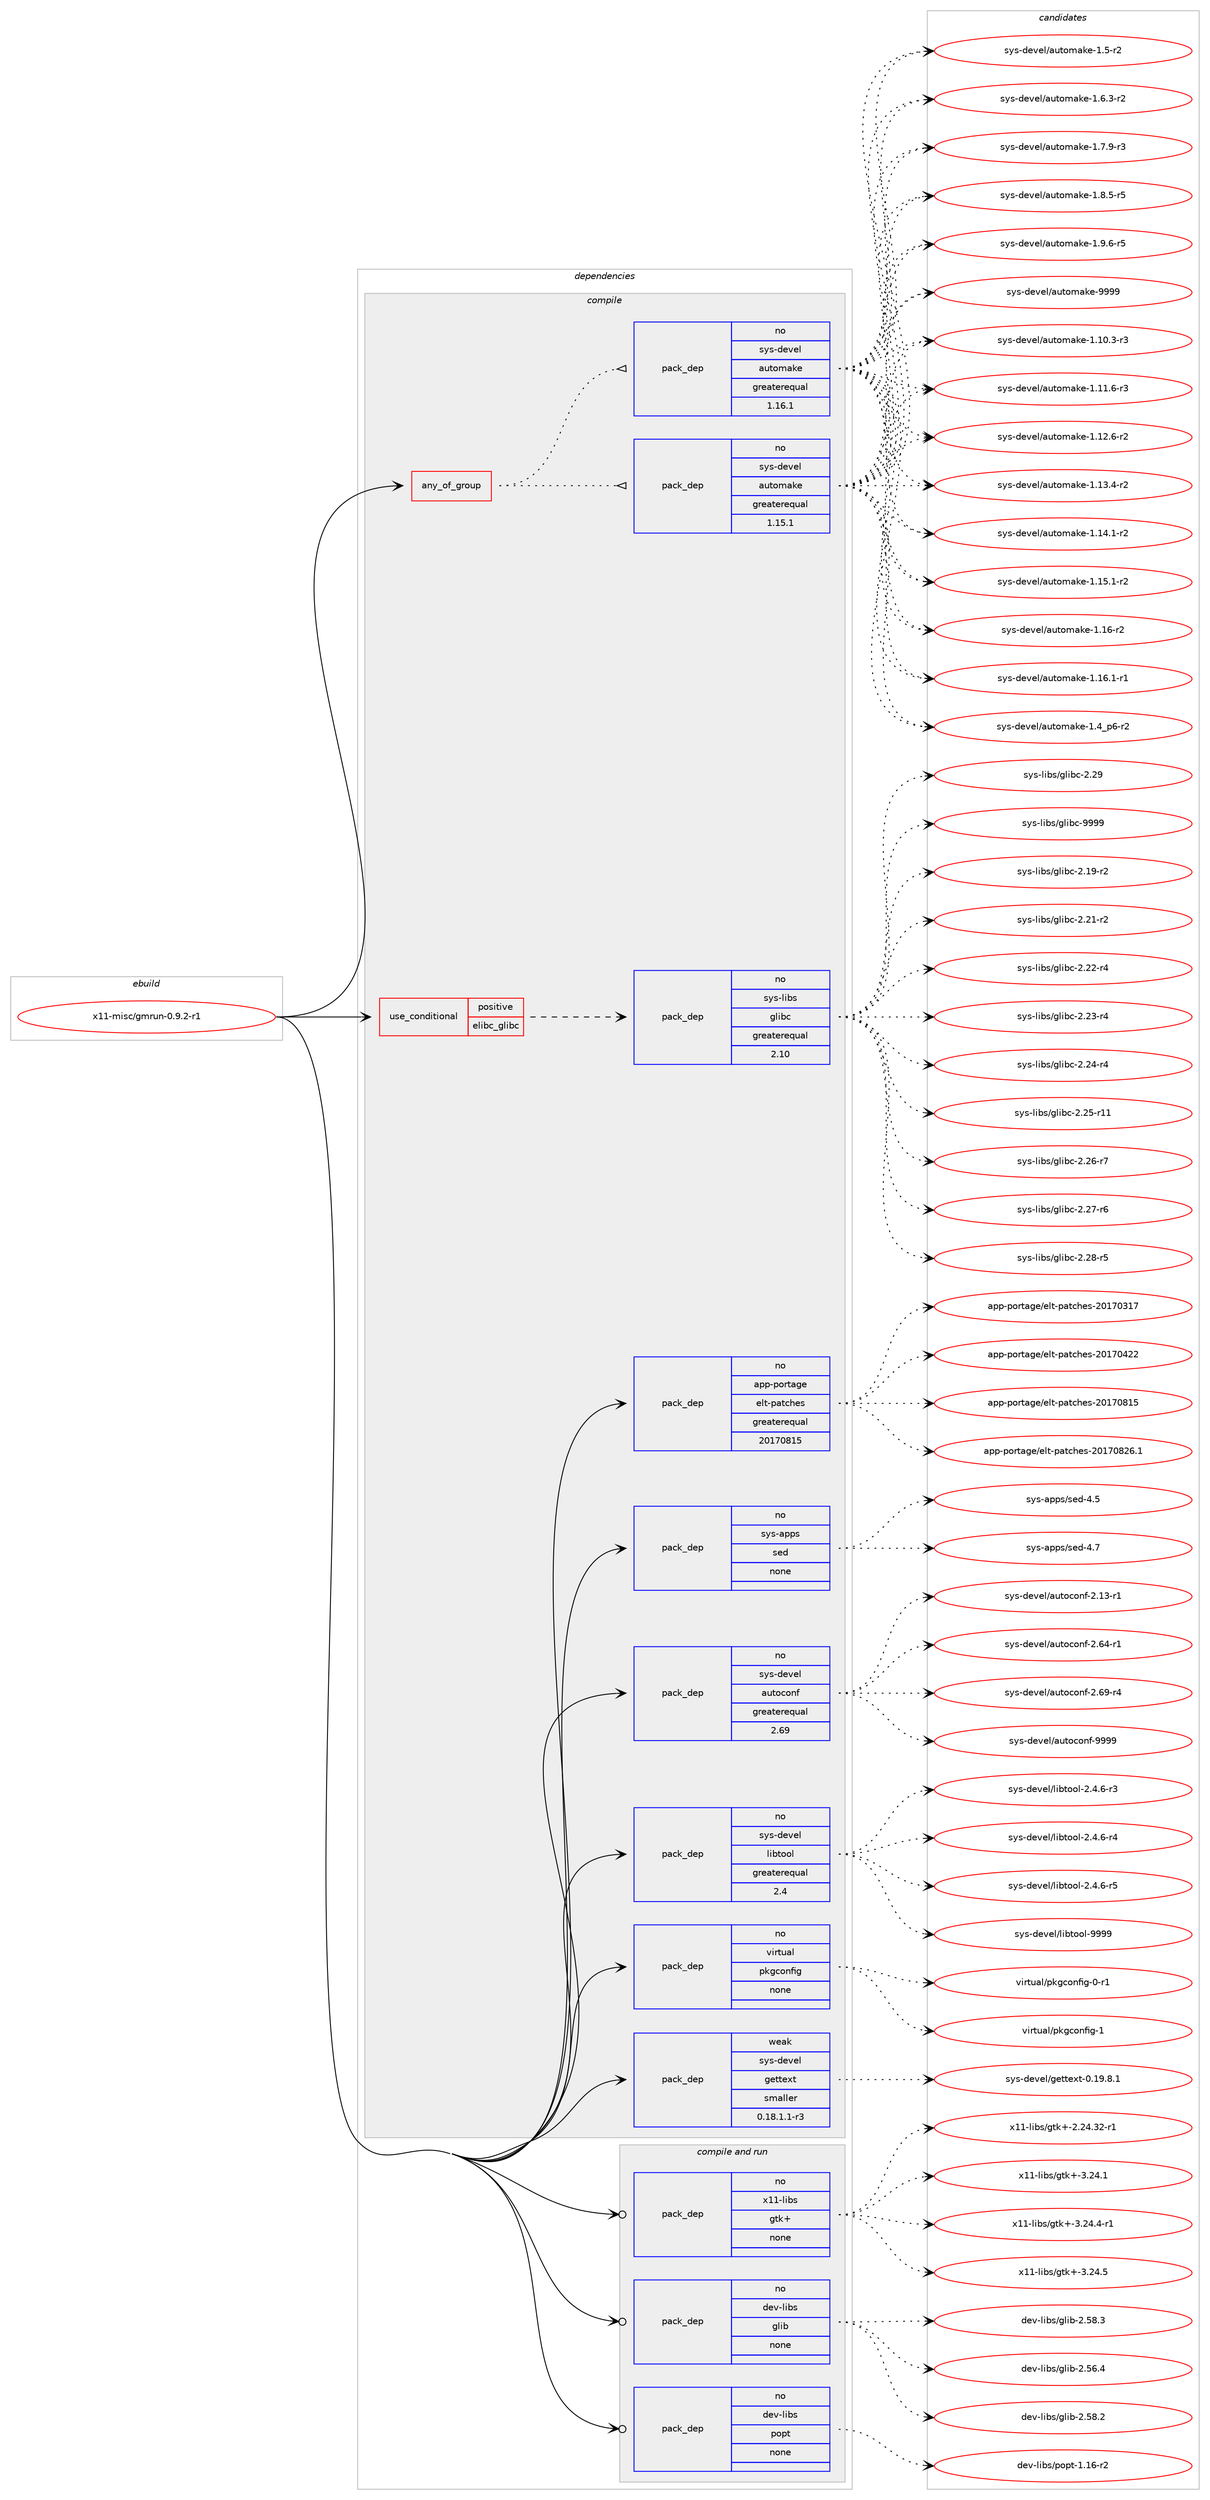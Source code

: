 digraph prolog {

# *************
# Graph options
# *************

newrank=true;
concentrate=true;
compound=true;
graph [rankdir=LR,fontname=Helvetica,fontsize=10,ranksep=1.5];#, ranksep=2.5, nodesep=0.2];
edge  [arrowhead=vee];
node  [fontname=Helvetica,fontsize=10];

# **********
# The ebuild
# **********

subgraph cluster_leftcol {
color=gray;
rank=same;
label=<<i>ebuild</i>>;
id [label="x11-misc/gmrun-0.9.2-r1", color=red, width=4, href="../x11-misc/gmrun-0.9.2-r1.svg"];
}

# ****************
# The dependencies
# ****************

subgraph cluster_midcol {
color=gray;
label=<<i>dependencies</i>>;
subgraph cluster_compile {
fillcolor="#eeeeee";
style=filled;
label=<<i>compile</i>>;
subgraph any28667 {
dependency1762765 [label=<<TABLE BORDER="0" CELLBORDER="1" CELLSPACING="0" CELLPADDING="4"><TR><TD CELLPADDING="10">any_of_group</TD></TR></TABLE>>, shape=none, color=red];subgraph pack1266631 {
dependency1762766 [label=<<TABLE BORDER="0" CELLBORDER="1" CELLSPACING="0" CELLPADDING="4" WIDTH="220"><TR><TD ROWSPAN="6" CELLPADDING="30">pack_dep</TD></TR><TR><TD WIDTH="110">no</TD></TR><TR><TD>sys-devel</TD></TR><TR><TD>automake</TD></TR><TR><TD>greaterequal</TD></TR><TR><TD>1.16.1</TD></TR></TABLE>>, shape=none, color=blue];
}
dependency1762765:e -> dependency1762766:w [weight=20,style="dotted",arrowhead="oinv"];
subgraph pack1266632 {
dependency1762767 [label=<<TABLE BORDER="0" CELLBORDER="1" CELLSPACING="0" CELLPADDING="4" WIDTH="220"><TR><TD ROWSPAN="6" CELLPADDING="30">pack_dep</TD></TR><TR><TD WIDTH="110">no</TD></TR><TR><TD>sys-devel</TD></TR><TR><TD>automake</TD></TR><TR><TD>greaterequal</TD></TR><TR><TD>1.15.1</TD></TR></TABLE>>, shape=none, color=blue];
}
dependency1762765:e -> dependency1762767:w [weight=20,style="dotted",arrowhead="oinv"];
}
id:e -> dependency1762765:w [weight=20,style="solid",arrowhead="vee"];
subgraph cond466459 {
dependency1762768 [label=<<TABLE BORDER="0" CELLBORDER="1" CELLSPACING="0" CELLPADDING="4"><TR><TD ROWSPAN="3" CELLPADDING="10">use_conditional</TD></TR><TR><TD>positive</TD></TR><TR><TD>elibc_glibc</TD></TR></TABLE>>, shape=none, color=red];
subgraph pack1266633 {
dependency1762769 [label=<<TABLE BORDER="0" CELLBORDER="1" CELLSPACING="0" CELLPADDING="4" WIDTH="220"><TR><TD ROWSPAN="6" CELLPADDING="30">pack_dep</TD></TR><TR><TD WIDTH="110">no</TD></TR><TR><TD>sys-libs</TD></TR><TR><TD>glibc</TD></TR><TR><TD>greaterequal</TD></TR><TR><TD>2.10</TD></TR></TABLE>>, shape=none, color=blue];
}
dependency1762768:e -> dependency1762769:w [weight=20,style="dashed",arrowhead="vee"];
}
id:e -> dependency1762768:w [weight=20,style="solid",arrowhead="vee"];
subgraph pack1266634 {
dependency1762770 [label=<<TABLE BORDER="0" CELLBORDER="1" CELLSPACING="0" CELLPADDING="4" WIDTH="220"><TR><TD ROWSPAN="6" CELLPADDING="30">pack_dep</TD></TR><TR><TD WIDTH="110">no</TD></TR><TR><TD>app-portage</TD></TR><TR><TD>elt-patches</TD></TR><TR><TD>greaterequal</TD></TR><TR><TD>20170815</TD></TR></TABLE>>, shape=none, color=blue];
}
id:e -> dependency1762770:w [weight=20,style="solid",arrowhead="vee"];
subgraph pack1266635 {
dependency1762771 [label=<<TABLE BORDER="0" CELLBORDER="1" CELLSPACING="0" CELLPADDING="4" WIDTH="220"><TR><TD ROWSPAN="6" CELLPADDING="30">pack_dep</TD></TR><TR><TD WIDTH="110">no</TD></TR><TR><TD>sys-apps</TD></TR><TR><TD>sed</TD></TR><TR><TD>none</TD></TR><TR><TD></TD></TR></TABLE>>, shape=none, color=blue];
}
id:e -> dependency1762771:w [weight=20,style="solid",arrowhead="vee"];
subgraph pack1266636 {
dependency1762772 [label=<<TABLE BORDER="0" CELLBORDER="1" CELLSPACING="0" CELLPADDING="4" WIDTH="220"><TR><TD ROWSPAN="6" CELLPADDING="30">pack_dep</TD></TR><TR><TD WIDTH="110">no</TD></TR><TR><TD>sys-devel</TD></TR><TR><TD>autoconf</TD></TR><TR><TD>greaterequal</TD></TR><TR><TD>2.69</TD></TR></TABLE>>, shape=none, color=blue];
}
id:e -> dependency1762772:w [weight=20,style="solid",arrowhead="vee"];
subgraph pack1266637 {
dependency1762773 [label=<<TABLE BORDER="0" CELLBORDER="1" CELLSPACING="0" CELLPADDING="4" WIDTH="220"><TR><TD ROWSPAN="6" CELLPADDING="30">pack_dep</TD></TR><TR><TD WIDTH="110">no</TD></TR><TR><TD>sys-devel</TD></TR><TR><TD>libtool</TD></TR><TR><TD>greaterequal</TD></TR><TR><TD>2.4</TD></TR></TABLE>>, shape=none, color=blue];
}
id:e -> dependency1762773:w [weight=20,style="solid",arrowhead="vee"];
subgraph pack1266638 {
dependency1762774 [label=<<TABLE BORDER="0" CELLBORDER="1" CELLSPACING="0" CELLPADDING="4" WIDTH="220"><TR><TD ROWSPAN="6" CELLPADDING="30">pack_dep</TD></TR><TR><TD WIDTH="110">no</TD></TR><TR><TD>virtual</TD></TR><TR><TD>pkgconfig</TD></TR><TR><TD>none</TD></TR><TR><TD></TD></TR></TABLE>>, shape=none, color=blue];
}
id:e -> dependency1762774:w [weight=20,style="solid",arrowhead="vee"];
subgraph pack1266639 {
dependency1762775 [label=<<TABLE BORDER="0" CELLBORDER="1" CELLSPACING="0" CELLPADDING="4" WIDTH="220"><TR><TD ROWSPAN="6" CELLPADDING="30">pack_dep</TD></TR><TR><TD WIDTH="110">weak</TD></TR><TR><TD>sys-devel</TD></TR><TR><TD>gettext</TD></TR><TR><TD>smaller</TD></TR><TR><TD>0.18.1.1-r3</TD></TR></TABLE>>, shape=none, color=blue];
}
id:e -> dependency1762775:w [weight=20,style="solid",arrowhead="vee"];
}
subgraph cluster_compileandrun {
fillcolor="#eeeeee";
style=filled;
label=<<i>compile and run</i>>;
subgraph pack1266640 {
dependency1762776 [label=<<TABLE BORDER="0" CELLBORDER="1" CELLSPACING="0" CELLPADDING="4" WIDTH="220"><TR><TD ROWSPAN="6" CELLPADDING="30">pack_dep</TD></TR><TR><TD WIDTH="110">no</TD></TR><TR><TD>dev-libs</TD></TR><TR><TD>glib</TD></TR><TR><TD>none</TD></TR><TR><TD></TD></TR></TABLE>>, shape=none, color=blue];
}
id:e -> dependency1762776:w [weight=20,style="solid",arrowhead="odotvee"];
subgraph pack1266641 {
dependency1762777 [label=<<TABLE BORDER="0" CELLBORDER="1" CELLSPACING="0" CELLPADDING="4" WIDTH="220"><TR><TD ROWSPAN="6" CELLPADDING="30">pack_dep</TD></TR><TR><TD WIDTH="110">no</TD></TR><TR><TD>dev-libs</TD></TR><TR><TD>popt</TD></TR><TR><TD>none</TD></TR><TR><TD></TD></TR></TABLE>>, shape=none, color=blue];
}
id:e -> dependency1762777:w [weight=20,style="solid",arrowhead="odotvee"];
subgraph pack1266642 {
dependency1762778 [label=<<TABLE BORDER="0" CELLBORDER="1" CELLSPACING="0" CELLPADDING="4" WIDTH="220"><TR><TD ROWSPAN="6" CELLPADDING="30">pack_dep</TD></TR><TR><TD WIDTH="110">no</TD></TR><TR><TD>x11-libs</TD></TR><TR><TD>gtk+</TD></TR><TR><TD>none</TD></TR><TR><TD></TD></TR></TABLE>>, shape=none, color=blue];
}
id:e -> dependency1762778:w [weight=20,style="solid",arrowhead="odotvee"];
}
subgraph cluster_run {
fillcolor="#eeeeee";
style=filled;
label=<<i>run</i>>;
}
}

# **************
# The candidates
# **************

subgraph cluster_choices {
rank=same;
color=gray;
label=<<i>candidates</i>>;

subgraph choice1266631 {
color=black;
nodesep=1;
choice11512111545100101118101108479711711611110997107101454946494846514511451 [label="sys-devel/automake-1.10.3-r3", color=red, width=4,href="../sys-devel/automake-1.10.3-r3.svg"];
choice11512111545100101118101108479711711611110997107101454946494946544511451 [label="sys-devel/automake-1.11.6-r3", color=red, width=4,href="../sys-devel/automake-1.11.6-r3.svg"];
choice11512111545100101118101108479711711611110997107101454946495046544511450 [label="sys-devel/automake-1.12.6-r2", color=red, width=4,href="../sys-devel/automake-1.12.6-r2.svg"];
choice11512111545100101118101108479711711611110997107101454946495146524511450 [label="sys-devel/automake-1.13.4-r2", color=red, width=4,href="../sys-devel/automake-1.13.4-r2.svg"];
choice11512111545100101118101108479711711611110997107101454946495246494511450 [label="sys-devel/automake-1.14.1-r2", color=red, width=4,href="../sys-devel/automake-1.14.1-r2.svg"];
choice11512111545100101118101108479711711611110997107101454946495346494511450 [label="sys-devel/automake-1.15.1-r2", color=red, width=4,href="../sys-devel/automake-1.15.1-r2.svg"];
choice1151211154510010111810110847971171161111099710710145494649544511450 [label="sys-devel/automake-1.16-r2", color=red, width=4,href="../sys-devel/automake-1.16-r2.svg"];
choice11512111545100101118101108479711711611110997107101454946495446494511449 [label="sys-devel/automake-1.16.1-r1", color=red, width=4,href="../sys-devel/automake-1.16.1-r1.svg"];
choice115121115451001011181011084797117116111109971071014549465295112544511450 [label="sys-devel/automake-1.4_p6-r2", color=red, width=4,href="../sys-devel/automake-1.4_p6-r2.svg"];
choice11512111545100101118101108479711711611110997107101454946534511450 [label="sys-devel/automake-1.5-r2", color=red, width=4,href="../sys-devel/automake-1.5-r2.svg"];
choice115121115451001011181011084797117116111109971071014549465446514511450 [label="sys-devel/automake-1.6.3-r2", color=red, width=4,href="../sys-devel/automake-1.6.3-r2.svg"];
choice115121115451001011181011084797117116111109971071014549465546574511451 [label="sys-devel/automake-1.7.9-r3", color=red, width=4,href="../sys-devel/automake-1.7.9-r3.svg"];
choice115121115451001011181011084797117116111109971071014549465646534511453 [label="sys-devel/automake-1.8.5-r5", color=red, width=4,href="../sys-devel/automake-1.8.5-r5.svg"];
choice115121115451001011181011084797117116111109971071014549465746544511453 [label="sys-devel/automake-1.9.6-r5", color=red, width=4,href="../sys-devel/automake-1.9.6-r5.svg"];
choice115121115451001011181011084797117116111109971071014557575757 [label="sys-devel/automake-9999", color=red, width=4,href="../sys-devel/automake-9999.svg"];
dependency1762766:e -> choice11512111545100101118101108479711711611110997107101454946494846514511451:w [style=dotted,weight="100"];
dependency1762766:e -> choice11512111545100101118101108479711711611110997107101454946494946544511451:w [style=dotted,weight="100"];
dependency1762766:e -> choice11512111545100101118101108479711711611110997107101454946495046544511450:w [style=dotted,weight="100"];
dependency1762766:e -> choice11512111545100101118101108479711711611110997107101454946495146524511450:w [style=dotted,weight="100"];
dependency1762766:e -> choice11512111545100101118101108479711711611110997107101454946495246494511450:w [style=dotted,weight="100"];
dependency1762766:e -> choice11512111545100101118101108479711711611110997107101454946495346494511450:w [style=dotted,weight="100"];
dependency1762766:e -> choice1151211154510010111810110847971171161111099710710145494649544511450:w [style=dotted,weight="100"];
dependency1762766:e -> choice11512111545100101118101108479711711611110997107101454946495446494511449:w [style=dotted,weight="100"];
dependency1762766:e -> choice115121115451001011181011084797117116111109971071014549465295112544511450:w [style=dotted,weight="100"];
dependency1762766:e -> choice11512111545100101118101108479711711611110997107101454946534511450:w [style=dotted,weight="100"];
dependency1762766:e -> choice115121115451001011181011084797117116111109971071014549465446514511450:w [style=dotted,weight="100"];
dependency1762766:e -> choice115121115451001011181011084797117116111109971071014549465546574511451:w [style=dotted,weight="100"];
dependency1762766:e -> choice115121115451001011181011084797117116111109971071014549465646534511453:w [style=dotted,weight="100"];
dependency1762766:e -> choice115121115451001011181011084797117116111109971071014549465746544511453:w [style=dotted,weight="100"];
dependency1762766:e -> choice115121115451001011181011084797117116111109971071014557575757:w [style=dotted,weight="100"];
}
subgraph choice1266632 {
color=black;
nodesep=1;
choice11512111545100101118101108479711711611110997107101454946494846514511451 [label="sys-devel/automake-1.10.3-r3", color=red, width=4,href="../sys-devel/automake-1.10.3-r3.svg"];
choice11512111545100101118101108479711711611110997107101454946494946544511451 [label="sys-devel/automake-1.11.6-r3", color=red, width=4,href="../sys-devel/automake-1.11.6-r3.svg"];
choice11512111545100101118101108479711711611110997107101454946495046544511450 [label="sys-devel/automake-1.12.6-r2", color=red, width=4,href="../sys-devel/automake-1.12.6-r2.svg"];
choice11512111545100101118101108479711711611110997107101454946495146524511450 [label="sys-devel/automake-1.13.4-r2", color=red, width=4,href="../sys-devel/automake-1.13.4-r2.svg"];
choice11512111545100101118101108479711711611110997107101454946495246494511450 [label="sys-devel/automake-1.14.1-r2", color=red, width=4,href="../sys-devel/automake-1.14.1-r2.svg"];
choice11512111545100101118101108479711711611110997107101454946495346494511450 [label="sys-devel/automake-1.15.1-r2", color=red, width=4,href="../sys-devel/automake-1.15.1-r2.svg"];
choice1151211154510010111810110847971171161111099710710145494649544511450 [label="sys-devel/automake-1.16-r2", color=red, width=4,href="../sys-devel/automake-1.16-r2.svg"];
choice11512111545100101118101108479711711611110997107101454946495446494511449 [label="sys-devel/automake-1.16.1-r1", color=red, width=4,href="../sys-devel/automake-1.16.1-r1.svg"];
choice115121115451001011181011084797117116111109971071014549465295112544511450 [label="sys-devel/automake-1.4_p6-r2", color=red, width=4,href="../sys-devel/automake-1.4_p6-r2.svg"];
choice11512111545100101118101108479711711611110997107101454946534511450 [label="sys-devel/automake-1.5-r2", color=red, width=4,href="../sys-devel/automake-1.5-r2.svg"];
choice115121115451001011181011084797117116111109971071014549465446514511450 [label="sys-devel/automake-1.6.3-r2", color=red, width=4,href="../sys-devel/automake-1.6.3-r2.svg"];
choice115121115451001011181011084797117116111109971071014549465546574511451 [label="sys-devel/automake-1.7.9-r3", color=red, width=4,href="../sys-devel/automake-1.7.9-r3.svg"];
choice115121115451001011181011084797117116111109971071014549465646534511453 [label="sys-devel/automake-1.8.5-r5", color=red, width=4,href="../sys-devel/automake-1.8.5-r5.svg"];
choice115121115451001011181011084797117116111109971071014549465746544511453 [label="sys-devel/automake-1.9.6-r5", color=red, width=4,href="../sys-devel/automake-1.9.6-r5.svg"];
choice115121115451001011181011084797117116111109971071014557575757 [label="sys-devel/automake-9999", color=red, width=4,href="../sys-devel/automake-9999.svg"];
dependency1762767:e -> choice11512111545100101118101108479711711611110997107101454946494846514511451:w [style=dotted,weight="100"];
dependency1762767:e -> choice11512111545100101118101108479711711611110997107101454946494946544511451:w [style=dotted,weight="100"];
dependency1762767:e -> choice11512111545100101118101108479711711611110997107101454946495046544511450:w [style=dotted,weight="100"];
dependency1762767:e -> choice11512111545100101118101108479711711611110997107101454946495146524511450:w [style=dotted,weight="100"];
dependency1762767:e -> choice11512111545100101118101108479711711611110997107101454946495246494511450:w [style=dotted,weight="100"];
dependency1762767:e -> choice11512111545100101118101108479711711611110997107101454946495346494511450:w [style=dotted,weight="100"];
dependency1762767:e -> choice1151211154510010111810110847971171161111099710710145494649544511450:w [style=dotted,weight="100"];
dependency1762767:e -> choice11512111545100101118101108479711711611110997107101454946495446494511449:w [style=dotted,weight="100"];
dependency1762767:e -> choice115121115451001011181011084797117116111109971071014549465295112544511450:w [style=dotted,weight="100"];
dependency1762767:e -> choice11512111545100101118101108479711711611110997107101454946534511450:w [style=dotted,weight="100"];
dependency1762767:e -> choice115121115451001011181011084797117116111109971071014549465446514511450:w [style=dotted,weight="100"];
dependency1762767:e -> choice115121115451001011181011084797117116111109971071014549465546574511451:w [style=dotted,weight="100"];
dependency1762767:e -> choice115121115451001011181011084797117116111109971071014549465646534511453:w [style=dotted,weight="100"];
dependency1762767:e -> choice115121115451001011181011084797117116111109971071014549465746544511453:w [style=dotted,weight="100"];
dependency1762767:e -> choice115121115451001011181011084797117116111109971071014557575757:w [style=dotted,weight="100"];
}
subgraph choice1266633 {
color=black;
nodesep=1;
choice115121115451081059811547103108105989945504649574511450 [label="sys-libs/glibc-2.19-r2", color=red, width=4,href="../sys-libs/glibc-2.19-r2.svg"];
choice115121115451081059811547103108105989945504650494511450 [label="sys-libs/glibc-2.21-r2", color=red, width=4,href="../sys-libs/glibc-2.21-r2.svg"];
choice115121115451081059811547103108105989945504650504511452 [label="sys-libs/glibc-2.22-r4", color=red, width=4,href="../sys-libs/glibc-2.22-r4.svg"];
choice115121115451081059811547103108105989945504650514511452 [label="sys-libs/glibc-2.23-r4", color=red, width=4,href="../sys-libs/glibc-2.23-r4.svg"];
choice115121115451081059811547103108105989945504650524511452 [label="sys-libs/glibc-2.24-r4", color=red, width=4,href="../sys-libs/glibc-2.24-r4.svg"];
choice11512111545108105981154710310810598994550465053451144949 [label="sys-libs/glibc-2.25-r11", color=red, width=4,href="../sys-libs/glibc-2.25-r11.svg"];
choice115121115451081059811547103108105989945504650544511455 [label="sys-libs/glibc-2.26-r7", color=red, width=4,href="../sys-libs/glibc-2.26-r7.svg"];
choice115121115451081059811547103108105989945504650554511454 [label="sys-libs/glibc-2.27-r6", color=red, width=4,href="../sys-libs/glibc-2.27-r6.svg"];
choice115121115451081059811547103108105989945504650564511453 [label="sys-libs/glibc-2.28-r5", color=red, width=4,href="../sys-libs/glibc-2.28-r5.svg"];
choice11512111545108105981154710310810598994550465057 [label="sys-libs/glibc-2.29", color=red, width=4,href="../sys-libs/glibc-2.29.svg"];
choice11512111545108105981154710310810598994557575757 [label="sys-libs/glibc-9999", color=red, width=4,href="../sys-libs/glibc-9999.svg"];
dependency1762769:e -> choice115121115451081059811547103108105989945504649574511450:w [style=dotted,weight="100"];
dependency1762769:e -> choice115121115451081059811547103108105989945504650494511450:w [style=dotted,weight="100"];
dependency1762769:e -> choice115121115451081059811547103108105989945504650504511452:w [style=dotted,weight="100"];
dependency1762769:e -> choice115121115451081059811547103108105989945504650514511452:w [style=dotted,weight="100"];
dependency1762769:e -> choice115121115451081059811547103108105989945504650524511452:w [style=dotted,weight="100"];
dependency1762769:e -> choice11512111545108105981154710310810598994550465053451144949:w [style=dotted,weight="100"];
dependency1762769:e -> choice115121115451081059811547103108105989945504650544511455:w [style=dotted,weight="100"];
dependency1762769:e -> choice115121115451081059811547103108105989945504650554511454:w [style=dotted,weight="100"];
dependency1762769:e -> choice115121115451081059811547103108105989945504650564511453:w [style=dotted,weight="100"];
dependency1762769:e -> choice11512111545108105981154710310810598994550465057:w [style=dotted,weight="100"];
dependency1762769:e -> choice11512111545108105981154710310810598994557575757:w [style=dotted,weight="100"];
}
subgraph choice1266634 {
color=black;
nodesep=1;
choice97112112451121111141169710310147101108116451129711699104101115455048495548514955 [label="app-portage/elt-patches-20170317", color=red, width=4,href="../app-portage/elt-patches-20170317.svg"];
choice97112112451121111141169710310147101108116451129711699104101115455048495548525050 [label="app-portage/elt-patches-20170422", color=red, width=4,href="../app-portage/elt-patches-20170422.svg"];
choice97112112451121111141169710310147101108116451129711699104101115455048495548564953 [label="app-portage/elt-patches-20170815", color=red, width=4,href="../app-portage/elt-patches-20170815.svg"];
choice971121124511211111411697103101471011081164511297116991041011154550484955485650544649 [label="app-portage/elt-patches-20170826.1", color=red, width=4,href="../app-portage/elt-patches-20170826.1.svg"];
dependency1762770:e -> choice97112112451121111141169710310147101108116451129711699104101115455048495548514955:w [style=dotted,weight="100"];
dependency1762770:e -> choice97112112451121111141169710310147101108116451129711699104101115455048495548525050:w [style=dotted,weight="100"];
dependency1762770:e -> choice97112112451121111141169710310147101108116451129711699104101115455048495548564953:w [style=dotted,weight="100"];
dependency1762770:e -> choice971121124511211111411697103101471011081164511297116991041011154550484955485650544649:w [style=dotted,weight="100"];
}
subgraph choice1266635 {
color=black;
nodesep=1;
choice11512111545971121121154711510110045524653 [label="sys-apps/sed-4.5", color=red, width=4,href="../sys-apps/sed-4.5.svg"];
choice11512111545971121121154711510110045524655 [label="sys-apps/sed-4.7", color=red, width=4,href="../sys-apps/sed-4.7.svg"];
dependency1762771:e -> choice11512111545971121121154711510110045524653:w [style=dotted,weight="100"];
dependency1762771:e -> choice11512111545971121121154711510110045524655:w [style=dotted,weight="100"];
}
subgraph choice1266636 {
color=black;
nodesep=1;
choice1151211154510010111810110847971171161119911111010245504649514511449 [label="sys-devel/autoconf-2.13-r1", color=red, width=4,href="../sys-devel/autoconf-2.13-r1.svg"];
choice1151211154510010111810110847971171161119911111010245504654524511449 [label="sys-devel/autoconf-2.64-r1", color=red, width=4,href="../sys-devel/autoconf-2.64-r1.svg"];
choice1151211154510010111810110847971171161119911111010245504654574511452 [label="sys-devel/autoconf-2.69-r4", color=red, width=4,href="../sys-devel/autoconf-2.69-r4.svg"];
choice115121115451001011181011084797117116111991111101024557575757 [label="sys-devel/autoconf-9999", color=red, width=4,href="../sys-devel/autoconf-9999.svg"];
dependency1762772:e -> choice1151211154510010111810110847971171161119911111010245504649514511449:w [style=dotted,weight="100"];
dependency1762772:e -> choice1151211154510010111810110847971171161119911111010245504654524511449:w [style=dotted,weight="100"];
dependency1762772:e -> choice1151211154510010111810110847971171161119911111010245504654574511452:w [style=dotted,weight="100"];
dependency1762772:e -> choice115121115451001011181011084797117116111991111101024557575757:w [style=dotted,weight="100"];
}
subgraph choice1266637 {
color=black;
nodesep=1;
choice1151211154510010111810110847108105981161111111084550465246544511451 [label="sys-devel/libtool-2.4.6-r3", color=red, width=4,href="../sys-devel/libtool-2.4.6-r3.svg"];
choice1151211154510010111810110847108105981161111111084550465246544511452 [label="sys-devel/libtool-2.4.6-r4", color=red, width=4,href="../sys-devel/libtool-2.4.6-r4.svg"];
choice1151211154510010111810110847108105981161111111084550465246544511453 [label="sys-devel/libtool-2.4.6-r5", color=red, width=4,href="../sys-devel/libtool-2.4.6-r5.svg"];
choice1151211154510010111810110847108105981161111111084557575757 [label="sys-devel/libtool-9999", color=red, width=4,href="../sys-devel/libtool-9999.svg"];
dependency1762773:e -> choice1151211154510010111810110847108105981161111111084550465246544511451:w [style=dotted,weight="100"];
dependency1762773:e -> choice1151211154510010111810110847108105981161111111084550465246544511452:w [style=dotted,weight="100"];
dependency1762773:e -> choice1151211154510010111810110847108105981161111111084550465246544511453:w [style=dotted,weight="100"];
dependency1762773:e -> choice1151211154510010111810110847108105981161111111084557575757:w [style=dotted,weight="100"];
}
subgraph choice1266638 {
color=black;
nodesep=1;
choice11810511411611797108471121071039911111010210510345484511449 [label="virtual/pkgconfig-0-r1", color=red, width=4,href="../virtual/pkgconfig-0-r1.svg"];
choice1181051141161179710847112107103991111101021051034549 [label="virtual/pkgconfig-1", color=red, width=4,href="../virtual/pkgconfig-1.svg"];
dependency1762774:e -> choice11810511411611797108471121071039911111010210510345484511449:w [style=dotted,weight="100"];
dependency1762774:e -> choice1181051141161179710847112107103991111101021051034549:w [style=dotted,weight="100"];
}
subgraph choice1266639 {
color=black;
nodesep=1;
choice1151211154510010111810110847103101116116101120116454846495746564649 [label="sys-devel/gettext-0.19.8.1", color=red, width=4,href="../sys-devel/gettext-0.19.8.1.svg"];
dependency1762775:e -> choice1151211154510010111810110847103101116116101120116454846495746564649:w [style=dotted,weight="100"];
}
subgraph choice1266640 {
color=black;
nodesep=1;
choice1001011184510810598115471031081059845504653544652 [label="dev-libs/glib-2.56.4", color=red, width=4,href="../dev-libs/glib-2.56.4.svg"];
choice1001011184510810598115471031081059845504653564650 [label="dev-libs/glib-2.58.2", color=red, width=4,href="../dev-libs/glib-2.58.2.svg"];
choice1001011184510810598115471031081059845504653564651 [label="dev-libs/glib-2.58.3", color=red, width=4,href="../dev-libs/glib-2.58.3.svg"];
dependency1762776:e -> choice1001011184510810598115471031081059845504653544652:w [style=dotted,weight="100"];
dependency1762776:e -> choice1001011184510810598115471031081059845504653564650:w [style=dotted,weight="100"];
dependency1762776:e -> choice1001011184510810598115471031081059845504653564651:w [style=dotted,weight="100"];
}
subgraph choice1266641 {
color=black;
nodesep=1;
choice10010111845108105981154711211111211645494649544511450 [label="dev-libs/popt-1.16-r2", color=red, width=4,href="../dev-libs/popt-1.16-r2.svg"];
dependency1762777:e -> choice10010111845108105981154711211111211645494649544511450:w [style=dotted,weight="100"];
}
subgraph choice1266642 {
color=black;
nodesep=1;
choice12049494510810598115471031161074345504650524651504511449 [label="x11-libs/gtk+-2.24.32-r1", color=red, width=4,href="../x11-libs/gtk+-2.24.32-r1.svg"];
choice12049494510810598115471031161074345514650524649 [label="x11-libs/gtk+-3.24.1", color=red, width=4,href="../x11-libs/gtk+-3.24.1.svg"];
choice120494945108105981154710311610743455146505246524511449 [label="x11-libs/gtk+-3.24.4-r1", color=red, width=4,href="../x11-libs/gtk+-3.24.4-r1.svg"];
choice12049494510810598115471031161074345514650524653 [label="x11-libs/gtk+-3.24.5", color=red, width=4,href="../x11-libs/gtk+-3.24.5.svg"];
dependency1762778:e -> choice12049494510810598115471031161074345504650524651504511449:w [style=dotted,weight="100"];
dependency1762778:e -> choice12049494510810598115471031161074345514650524649:w [style=dotted,weight="100"];
dependency1762778:e -> choice120494945108105981154710311610743455146505246524511449:w [style=dotted,weight="100"];
dependency1762778:e -> choice12049494510810598115471031161074345514650524653:w [style=dotted,weight="100"];
}
}

}
